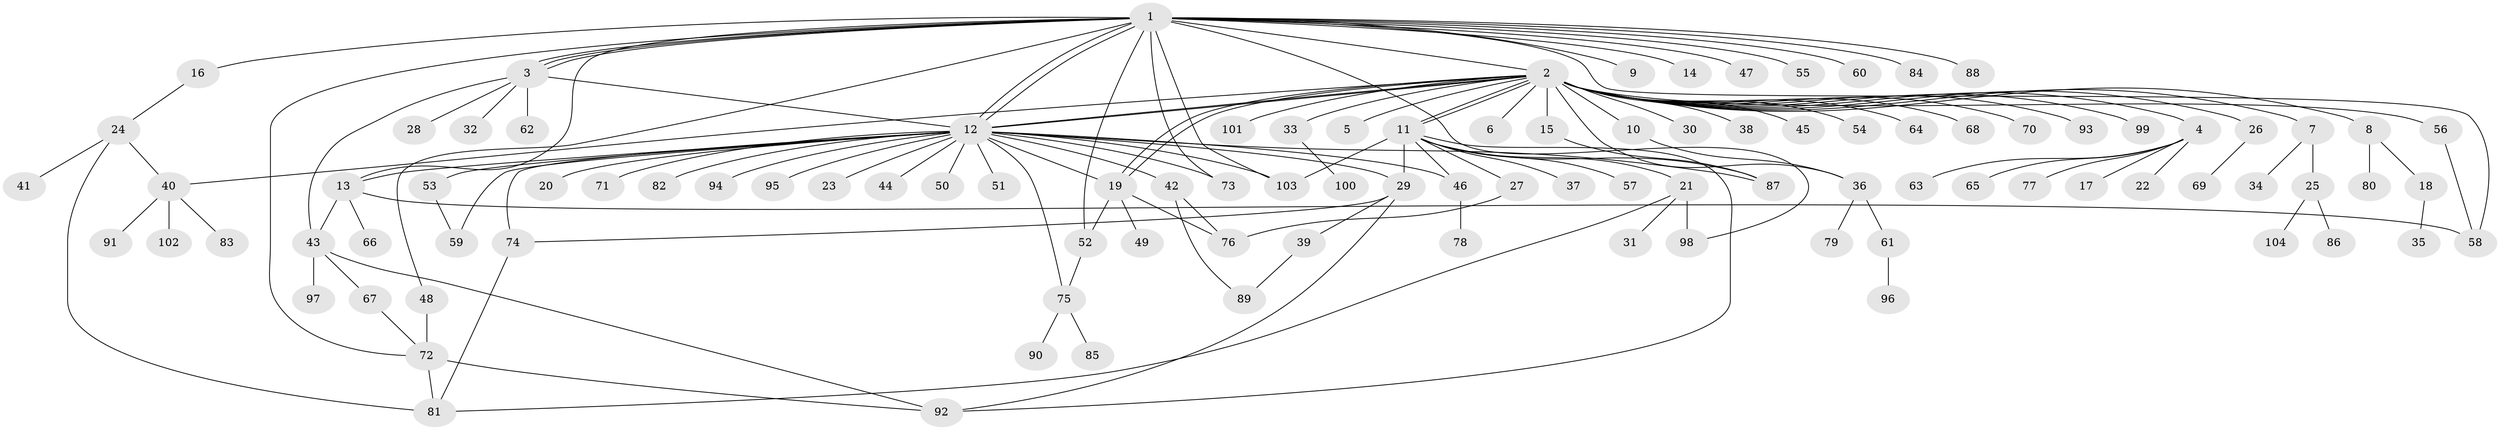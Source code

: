 // coarse degree distribution, {1: 0.8780487804878049, 2: 0.04878048780487805, 16: 0.024390243902439025, 3: 0.024390243902439025, 25: 0.024390243902439025}
// Generated by graph-tools (version 1.1) at 2025/50/03/04/25 21:50:42]
// undirected, 104 vertices, 141 edges
graph export_dot {
graph [start="1"]
  node [color=gray90,style=filled];
  1;
  2;
  3;
  4;
  5;
  6;
  7;
  8;
  9;
  10;
  11;
  12;
  13;
  14;
  15;
  16;
  17;
  18;
  19;
  20;
  21;
  22;
  23;
  24;
  25;
  26;
  27;
  28;
  29;
  30;
  31;
  32;
  33;
  34;
  35;
  36;
  37;
  38;
  39;
  40;
  41;
  42;
  43;
  44;
  45;
  46;
  47;
  48;
  49;
  50;
  51;
  52;
  53;
  54;
  55;
  56;
  57;
  58;
  59;
  60;
  61;
  62;
  63;
  64;
  65;
  66;
  67;
  68;
  69;
  70;
  71;
  72;
  73;
  74;
  75;
  76;
  77;
  78;
  79;
  80;
  81;
  82;
  83;
  84;
  85;
  86;
  87;
  88;
  89;
  90;
  91;
  92;
  93;
  94;
  95;
  96;
  97;
  98;
  99;
  100;
  101;
  102;
  103;
  104;
  1 -- 2;
  1 -- 3;
  1 -- 3;
  1 -- 3;
  1 -- 9;
  1 -- 12;
  1 -- 12;
  1 -- 13;
  1 -- 14;
  1 -- 16;
  1 -- 47;
  1 -- 48;
  1 -- 52;
  1 -- 55;
  1 -- 58;
  1 -- 60;
  1 -- 72;
  1 -- 73;
  1 -- 84;
  1 -- 88;
  1 -- 98;
  1 -- 103;
  2 -- 4;
  2 -- 5;
  2 -- 6;
  2 -- 7;
  2 -- 8;
  2 -- 10;
  2 -- 11;
  2 -- 11;
  2 -- 12;
  2 -- 12;
  2 -- 15;
  2 -- 19;
  2 -- 19;
  2 -- 26;
  2 -- 30;
  2 -- 33;
  2 -- 36;
  2 -- 38;
  2 -- 40;
  2 -- 45;
  2 -- 54;
  2 -- 56;
  2 -- 64;
  2 -- 68;
  2 -- 70;
  2 -- 93;
  2 -- 99;
  2 -- 101;
  3 -- 12;
  3 -- 28;
  3 -- 32;
  3 -- 43;
  3 -- 62;
  4 -- 17;
  4 -- 22;
  4 -- 63;
  4 -- 65;
  4 -- 77;
  7 -- 25;
  7 -- 34;
  8 -- 18;
  8 -- 80;
  10 -- 36;
  11 -- 21;
  11 -- 27;
  11 -- 29;
  11 -- 37;
  11 -- 46;
  11 -- 57;
  11 -- 87;
  11 -- 92;
  11 -- 103;
  12 -- 13;
  12 -- 19;
  12 -- 20;
  12 -- 23;
  12 -- 29;
  12 -- 42;
  12 -- 44;
  12 -- 46;
  12 -- 50;
  12 -- 51;
  12 -- 53;
  12 -- 59;
  12 -- 71;
  12 -- 73;
  12 -- 74;
  12 -- 75;
  12 -- 82;
  12 -- 87;
  12 -- 94;
  12 -- 95;
  12 -- 103;
  13 -- 43;
  13 -- 58;
  13 -- 66;
  15 -- 87;
  16 -- 24;
  18 -- 35;
  19 -- 49;
  19 -- 52;
  19 -- 76;
  21 -- 31;
  21 -- 81;
  21 -- 98;
  24 -- 40;
  24 -- 41;
  24 -- 81;
  25 -- 86;
  25 -- 104;
  26 -- 69;
  27 -- 76;
  29 -- 39;
  29 -- 74;
  29 -- 92;
  33 -- 100;
  36 -- 61;
  36 -- 79;
  39 -- 89;
  40 -- 83;
  40 -- 91;
  40 -- 102;
  42 -- 76;
  42 -- 89;
  43 -- 67;
  43 -- 92;
  43 -- 97;
  46 -- 78;
  48 -- 72;
  52 -- 75;
  53 -- 59;
  56 -- 58;
  61 -- 96;
  67 -- 72;
  72 -- 81;
  72 -- 92;
  74 -- 81;
  75 -- 85;
  75 -- 90;
}
